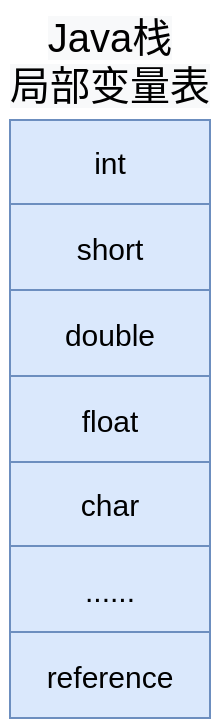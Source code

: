 <mxfile version="13.4.5" type="device"><diagram id="_fwcN0szILQBgodG6fu1" name="Page-1"><mxGraphModel dx="1106" dy="997" grid="1" gridSize="10" guides="1" tooltips="1" connect="1" arrows="1" fold="1" page="1" pageScale="1" pageWidth="1169" pageHeight="1654" math="0" shadow="0"><root><mxCell id="0"/><mxCell id="1" parent="0"/><mxCell id="0qy-GR3cOLD-KuYsIaip-12" value="" style="shape=table;html=1;whiteSpace=wrap;startSize=0;container=1;collapsible=0;childLayout=tableLayout;rounded=1;fontSize=16;fillColor=#dae8fc;strokeColor=#6c8ebf;" vertex="1" parent="1"><mxGeometry x="210" y="240" width="100" height="299" as="geometry"/></mxCell><mxCell id="0qy-GR3cOLD-KuYsIaip-15" value="" style="shape=partialRectangle;html=1;whiteSpace=wrap;collapsible=0;dropTarget=0;pointerEvents=0;fillColor=none;top=0;left=0;bottom=0;right=0;points=[[0,0.5],[1,0.5]];portConstraint=eastwest;" vertex="1" parent="0qy-GR3cOLD-KuYsIaip-12"><mxGeometry width="100" height="42" as="geometry"/></mxCell><mxCell id="0qy-GR3cOLD-KuYsIaip-16" value="&lt;font style=&quot;font-size: 15px&quot;&gt;int&lt;/font&gt;" style="shape=partialRectangle;html=1;whiteSpace=wrap;connectable=0;overflow=hidden;fillColor=none;top=0;left=0;bottom=0;right=0;" vertex="1" parent="0qy-GR3cOLD-KuYsIaip-15"><mxGeometry width="100" height="42" as="geometry"/></mxCell><mxCell id="0qy-GR3cOLD-KuYsIaip-17" value="" style="shape=partialRectangle;html=1;whiteSpace=wrap;collapsible=0;dropTarget=0;pointerEvents=0;fillColor=none;top=0;left=0;bottom=0;right=0;points=[[0,0.5],[1,0.5]];portConstraint=eastwest;fontSize=15;" vertex="1" parent="0qy-GR3cOLD-KuYsIaip-12"><mxGeometry y="42" width="100" height="43" as="geometry"/></mxCell><mxCell id="0qy-GR3cOLD-KuYsIaip-18" value="short" style="shape=partialRectangle;html=1;whiteSpace=wrap;connectable=0;overflow=hidden;fillColor=none;top=0;left=0;bottom=0;right=0;fontSize=15;" vertex="1" parent="0qy-GR3cOLD-KuYsIaip-17"><mxGeometry width="100" height="43" as="geometry"/></mxCell><mxCell id="0qy-GR3cOLD-KuYsIaip-19" value="" style="shape=partialRectangle;html=1;whiteSpace=wrap;collapsible=0;dropTarget=0;pointerEvents=0;fillColor=none;top=0;left=0;bottom=0;right=0;points=[[0,0.5],[1,0.5]];portConstraint=eastwest;fontSize=15;" vertex="1" parent="0qy-GR3cOLD-KuYsIaip-12"><mxGeometry y="85" width="100" height="43" as="geometry"/></mxCell><mxCell id="0qy-GR3cOLD-KuYsIaip-20" value="double" style="shape=partialRectangle;html=1;whiteSpace=wrap;connectable=0;overflow=hidden;fillColor=none;top=0;left=0;bottom=0;right=0;fontSize=15;" vertex="1" parent="0qy-GR3cOLD-KuYsIaip-19"><mxGeometry width="100" height="43" as="geometry"/></mxCell><mxCell id="0qy-GR3cOLD-KuYsIaip-21" value="" style="shape=partialRectangle;html=1;whiteSpace=wrap;collapsible=0;dropTarget=0;pointerEvents=0;fillColor=none;top=0;left=0;bottom=0;right=0;points=[[0,0.5],[1,0.5]];portConstraint=eastwest;fontSize=15;" vertex="1" parent="0qy-GR3cOLD-KuYsIaip-12"><mxGeometry y="128" width="100" height="43" as="geometry"/></mxCell><mxCell id="0qy-GR3cOLD-KuYsIaip-22" value="float" style="shape=partialRectangle;html=1;whiteSpace=wrap;connectable=0;overflow=hidden;fillColor=none;top=0;left=0;bottom=0;right=0;fontSize=15;" vertex="1" parent="0qy-GR3cOLD-KuYsIaip-21"><mxGeometry width="100" height="43" as="geometry"/></mxCell><mxCell id="0qy-GR3cOLD-KuYsIaip-23" value="" style="shape=partialRectangle;html=1;whiteSpace=wrap;collapsible=0;dropTarget=0;pointerEvents=0;fillColor=none;top=0;left=0;bottom=0;right=0;points=[[0,0.5],[1,0.5]];portConstraint=eastwest;fontSize=15;" vertex="1" parent="0qy-GR3cOLD-KuYsIaip-12"><mxGeometry y="171" width="100" height="42" as="geometry"/></mxCell><mxCell id="0qy-GR3cOLD-KuYsIaip-24" value="char" style="shape=partialRectangle;html=1;whiteSpace=wrap;connectable=0;overflow=hidden;fillColor=none;top=0;left=0;bottom=0;right=0;fontSize=15;" vertex="1" parent="0qy-GR3cOLD-KuYsIaip-23"><mxGeometry width="100" height="42" as="geometry"/></mxCell><mxCell id="0qy-GR3cOLD-KuYsIaip-25" value="" style="shape=partialRectangle;html=1;whiteSpace=wrap;collapsible=0;dropTarget=0;pointerEvents=0;fillColor=none;top=0;left=0;bottom=0;right=0;points=[[0,0.5],[1,0.5]];portConstraint=eastwest;fontSize=15;" vertex="1" parent="0qy-GR3cOLD-KuYsIaip-12"><mxGeometry y="213" width="100" height="43" as="geometry"/></mxCell><mxCell id="0qy-GR3cOLD-KuYsIaip-26" value="......" style="shape=partialRectangle;html=1;whiteSpace=wrap;connectable=0;overflow=hidden;fillColor=none;top=0;left=0;bottom=0;right=0;fontSize=15;" vertex="1" parent="0qy-GR3cOLD-KuYsIaip-25"><mxGeometry width="100" height="43" as="geometry"/></mxCell><mxCell id="0qy-GR3cOLD-KuYsIaip-27" value="" style="shape=partialRectangle;html=1;whiteSpace=wrap;collapsible=0;dropTarget=0;pointerEvents=0;fillColor=none;top=0;left=0;bottom=0;right=0;points=[[0,0.5],[1,0.5]];portConstraint=eastwest;fontSize=15;" vertex="1" parent="0qy-GR3cOLD-KuYsIaip-12"><mxGeometry y="256" width="100" height="43" as="geometry"/></mxCell><mxCell id="0qy-GR3cOLD-KuYsIaip-28" value="reference" style="shape=partialRectangle;html=1;whiteSpace=wrap;connectable=0;overflow=hidden;fillColor=none;top=0;left=0;bottom=0;right=0;fontSize=15;" vertex="1" parent="0qy-GR3cOLD-KuYsIaip-27"><mxGeometry width="100" height="43" as="geometry"/></mxCell><mxCell id="0qy-GR3cOLD-KuYsIaip-36" value="&lt;span style=&quot;color: rgb(0, 0, 0); font-family: helvetica; font-size: 20px; font-style: normal; font-weight: 400; letter-spacing: normal; text-indent: 0px; text-transform: none; word-spacing: 0px; background-color: rgb(248, 249, 250);&quot;&gt;Java栈&lt;/span&gt;&lt;br style=&quot;color: rgb(0, 0, 0); font-family: helvetica; font-size: 20px; font-style: normal; font-weight: 400; letter-spacing: normal; text-indent: 0px; text-transform: none; word-spacing: 0px; background-color: rgb(248, 249, 250);&quot;&gt;&lt;span style=&quot;color: rgb(0, 0, 0); font-family: helvetica; font-size: 20px; font-style: normal; font-weight: 400; letter-spacing: normal; text-indent: 0px; text-transform: none; word-spacing: 0px; background-color: rgb(248, 249, 250);&quot;&gt;局部变量表&lt;/span&gt;" style="text;whiteSpace=wrap;html=1;fontSize=20;align=center;" vertex="1" parent="1"><mxGeometry x="205" y="180" width="110" height="50" as="geometry"/></mxCell></root></mxGraphModel></diagram></mxfile>